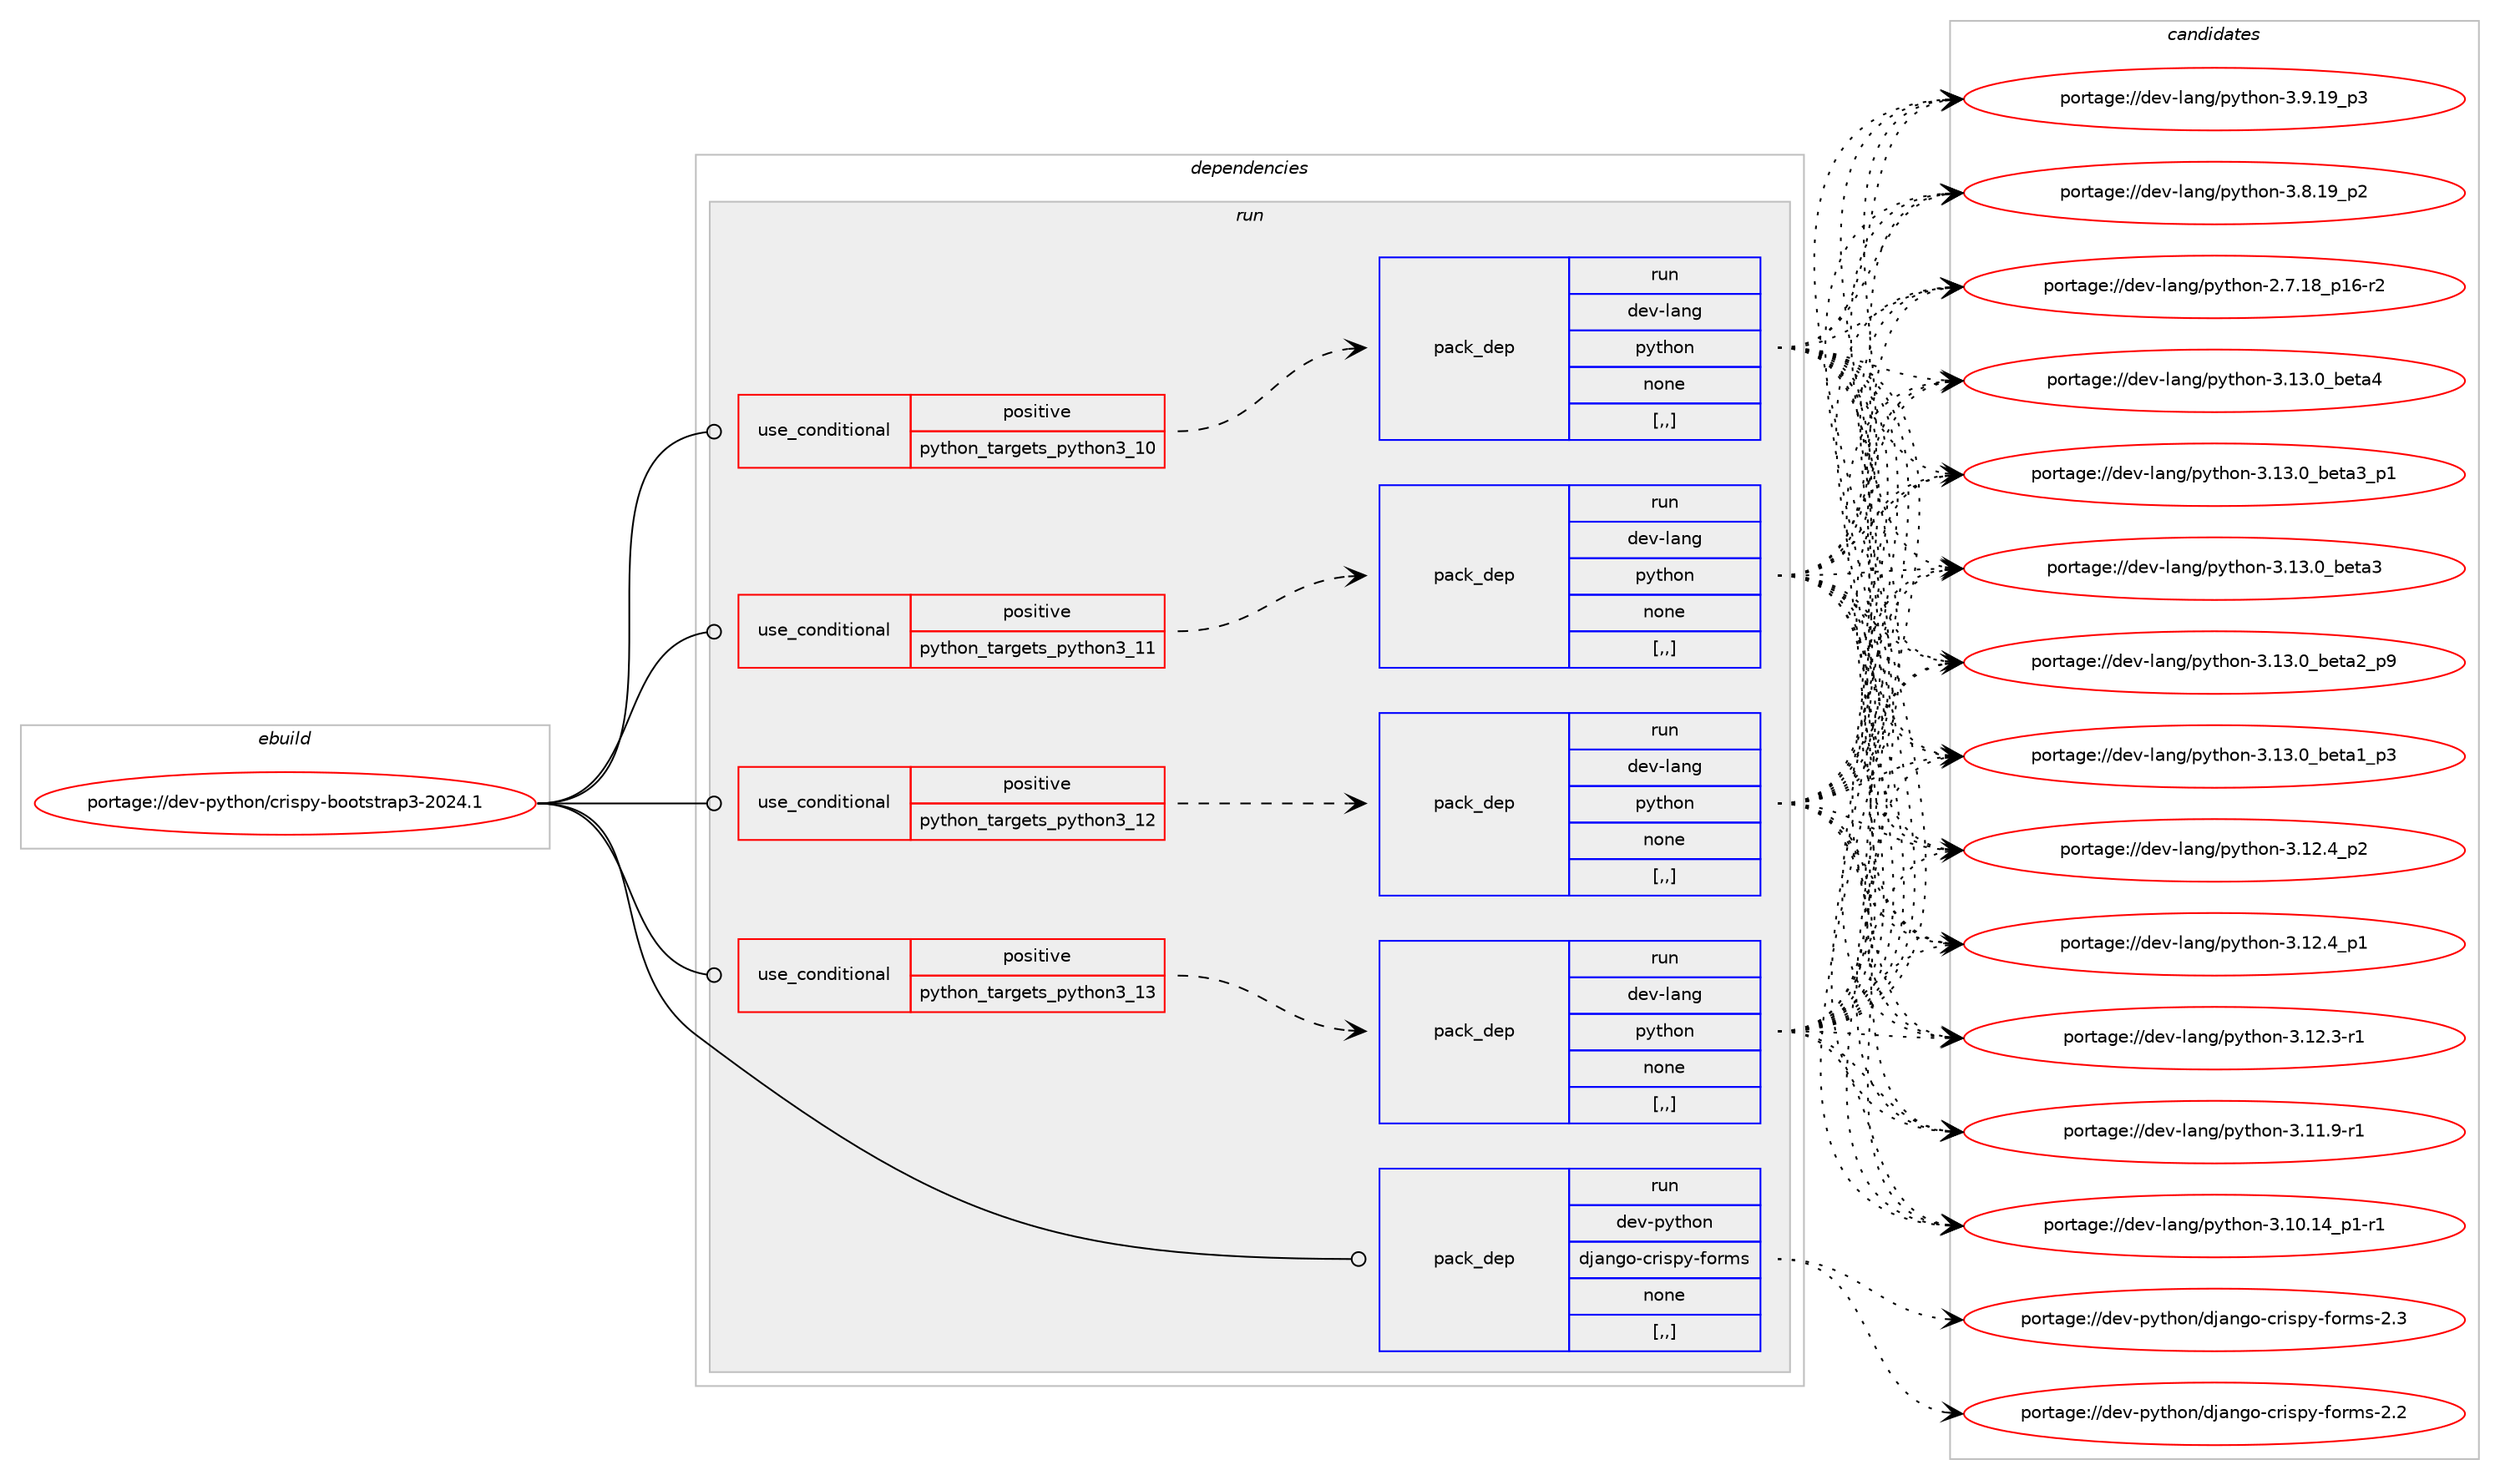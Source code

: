 digraph prolog {

# *************
# Graph options
# *************

newrank=true;
concentrate=true;
compound=true;
graph [rankdir=LR,fontname=Helvetica,fontsize=10,ranksep=1.5];#, ranksep=2.5, nodesep=0.2];
edge  [arrowhead=vee];
node  [fontname=Helvetica,fontsize=10];

# **********
# The ebuild
# **********

subgraph cluster_leftcol {
color=gray;
label=<<i>ebuild</i>>;
id [label="portage://dev-python/crispy-bootstrap3-2024.1", color=red, width=4, href="../dev-python/crispy-bootstrap3-2024.1.svg"];
}

# ****************
# The dependencies
# ****************

subgraph cluster_midcol {
color=gray;
label=<<i>dependencies</i>>;
subgraph cluster_compile {
fillcolor="#eeeeee";
style=filled;
label=<<i>compile</i>>;
}
subgraph cluster_compileandrun {
fillcolor="#eeeeee";
style=filled;
label=<<i>compile and run</i>>;
}
subgraph cluster_run {
fillcolor="#eeeeee";
style=filled;
label=<<i>run</i>>;
subgraph cond32241 {
dependency145056 [label=<<TABLE BORDER="0" CELLBORDER="1" CELLSPACING="0" CELLPADDING="4"><TR><TD ROWSPAN="3" CELLPADDING="10">use_conditional</TD></TR><TR><TD>positive</TD></TR><TR><TD>python_targets_python3_10</TD></TR></TABLE>>, shape=none, color=red];
subgraph pack111565 {
dependency145057 [label=<<TABLE BORDER="0" CELLBORDER="1" CELLSPACING="0" CELLPADDING="4" WIDTH="220"><TR><TD ROWSPAN="6" CELLPADDING="30">pack_dep</TD></TR><TR><TD WIDTH="110">run</TD></TR><TR><TD>dev-lang</TD></TR><TR><TD>python</TD></TR><TR><TD>none</TD></TR><TR><TD>[,,]</TD></TR></TABLE>>, shape=none, color=blue];
}
dependency145056:e -> dependency145057:w [weight=20,style="dashed",arrowhead="vee"];
}
id:e -> dependency145056:w [weight=20,style="solid",arrowhead="odot"];
subgraph cond32242 {
dependency145058 [label=<<TABLE BORDER="0" CELLBORDER="1" CELLSPACING="0" CELLPADDING="4"><TR><TD ROWSPAN="3" CELLPADDING="10">use_conditional</TD></TR><TR><TD>positive</TD></TR><TR><TD>python_targets_python3_11</TD></TR></TABLE>>, shape=none, color=red];
subgraph pack111566 {
dependency145059 [label=<<TABLE BORDER="0" CELLBORDER="1" CELLSPACING="0" CELLPADDING="4" WIDTH="220"><TR><TD ROWSPAN="6" CELLPADDING="30">pack_dep</TD></TR><TR><TD WIDTH="110">run</TD></TR><TR><TD>dev-lang</TD></TR><TR><TD>python</TD></TR><TR><TD>none</TD></TR><TR><TD>[,,]</TD></TR></TABLE>>, shape=none, color=blue];
}
dependency145058:e -> dependency145059:w [weight=20,style="dashed",arrowhead="vee"];
}
id:e -> dependency145058:w [weight=20,style="solid",arrowhead="odot"];
subgraph cond32243 {
dependency145060 [label=<<TABLE BORDER="0" CELLBORDER="1" CELLSPACING="0" CELLPADDING="4"><TR><TD ROWSPAN="3" CELLPADDING="10">use_conditional</TD></TR><TR><TD>positive</TD></TR><TR><TD>python_targets_python3_12</TD></TR></TABLE>>, shape=none, color=red];
subgraph pack111567 {
dependency145061 [label=<<TABLE BORDER="0" CELLBORDER="1" CELLSPACING="0" CELLPADDING="4" WIDTH="220"><TR><TD ROWSPAN="6" CELLPADDING="30">pack_dep</TD></TR><TR><TD WIDTH="110">run</TD></TR><TR><TD>dev-lang</TD></TR><TR><TD>python</TD></TR><TR><TD>none</TD></TR><TR><TD>[,,]</TD></TR></TABLE>>, shape=none, color=blue];
}
dependency145060:e -> dependency145061:w [weight=20,style="dashed",arrowhead="vee"];
}
id:e -> dependency145060:w [weight=20,style="solid",arrowhead="odot"];
subgraph cond32244 {
dependency145062 [label=<<TABLE BORDER="0" CELLBORDER="1" CELLSPACING="0" CELLPADDING="4"><TR><TD ROWSPAN="3" CELLPADDING="10">use_conditional</TD></TR><TR><TD>positive</TD></TR><TR><TD>python_targets_python3_13</TD></TR></TABLE>>, shape=none, color=red];
subgraph pack111568 {
dependency145063 [label=<<TABLE BORDER="0" CELLBORDER="1" CELLSPACING="0" CELLPADDING="4" WIDTH="220"><TR><TD ROWSPAN="6" CELLPADDING="30">pack_dep</TD></TR><TR><TD WIDTH="110">run</TD></TR><TR><TD>dev-lang</TD></TR><TR><TD>python</TD></TR><TR><TD>none</TD></TR><TR><TD>[,,]</TD></TR></TABLE>>, shape=none, color=blue];
}
dependency145062:e -> dependency145063:w [weight=20,style="dashed",arrowhead="vee"];
}
id:e -> dependency145062:w [weight=20,style="solid",arrowhead="odot"];
subgraph pack111569 {
dependency145064 [label=<<TABLE BORDER="0" CELLBORDER="1" CELLSPACING="0" CELLPADDING="4" WIDTH="220"><TR><TD ROWSPAN="6" CELLPADDING="30">pack_dep</TD></TR><TR><TD WIDTH="110">run</TD></TR><TR><TD>dev-python</TD></TR><TR><TD>django-crispy-forms</TD></TR><TR><TD>none</TD></TR><TR><TD>[,,]</TD></TR></TABLE>>, shape=none, color=blue];
}
id:e -> dependency145064:w [weight=20,style="solid",arrowhead="odot"];
}
}

# **************
# The candidates
# **************

subgraph cluster_choices {
rank=same;
color=gray;
label=<<i>candidates</i>>;

subgraph choice111565 {
color=black;
nodesep=1;
choice1001011184510897110103471121211161041111104551464951464895981011169752 [label="portage://dev-lang/python-3.13.0_beta4", color=red, width=4,href="../dev-lang/python-3.13.0_beta4.svg"];
choice10010111845108971101034711212111610411111045514649514648959810111697519511249 [label="portage://dev-lang/python-3.13.0_beta3_p1", color=red, width=4,href="../dev-lang/python-3.13.0_beta3_p1.svg"];
choice1001011184510897110103471121211161041111104551464951464895981011169751 [label="portage://dev-lang/python-3.13.0_beta3", color=red, width=4,href="../dev-lang/python-3.13.0_beta3.svg"];
choice10010111845108971101034711212111610411111045514649514648959810111697509511257 [label="portage://dev-lang/python-3.13.0_beta2_p9", color=red, width=4,href="../dev-lang/python-3.13.0_beta2_p9.svg"];
choice10010111845108971101034711212111610411111045514649514648959810111697499511251 [label="portage://dev-lang/python-3.13.0_beta1_p3", color=red, width=4,href="../dev-lang/python-3.13.0_beta1_p3.svg"];
choice100101118451089711010347112121116104111110455146495046529511250 [label="portage://dev-lang/python-3.12.4_p2", color=red, width=4,href="../dev-lang/python-3.12.4_p2.svg"];
choice100101118451089711010347112121116104111110455146495046529511249 [label="portage://dev-lang/python-3.12.4_p1", color=red, width=4,href="../dev-lang/python-3.12.4_p1.svg"];
choice100101118451089711010347112121116104111110455146495046514511449 [label="portage://dev-lang/python-3.12.3-r1", color=red, width=4,href="../dev-lang/python-3.12.3-r1.svg"];
choice100101118451089711010347112121116104111110455146494946574511449 [label="portage://dev-lang/python-3.11.9-r1", color=red, width=4,href="../dev-lang/python-3.11.9-r1.svg"];
choice100101118451089711010347112121116104111110455146494846495295112494511449 [label="portage://dev-lang/python-3.10.14_p1-r1", color=red, width=4,href="../dev-lang/python-3.10.14_p1-r1.svg"];
choice100101118451089711010347112121116104111110455146574649579511251 [label="portage://dev-lang/python-3.9.19_p3", color=red, width=4,href="../dev-lang/python-3.9.19_p3.svg"];
choice100101118451089711010347112121116104111110455146564649579511250 [label="portage://dev-lang/python-3.8.19_p2", color=red, width=4,href="../dev-lang/python-3.8.19_p2.svg"];
choice100101118451089711010347112121116104111110455046554649569511249544511450 [label="portage://dev-lang/python-2.7.18_p16-r2", color=red, width=4,href="../dev-lang/python-2.7.18_p16-r2.svg"];
dependency145057:e -> choice1001011184510897110103471121211161041111104551464951464895981011169752:w [style=dotted,weight="100"];
dependency145057:e -> choice10010111845108971101034711212111610411111045514649514648959810111697519511249:w [style=dotted,weight="100"];
dependency145057:e -> choice1001011184510897110103471121211161041111104551464951464895981011169751:w [style=dotted,weight="100"];
dependency145057:e -> choice10010111845108971101034711212111610411111045514649514648959810111697509511257:w [style=dotted,weight="100"];
dependency145057:e -> choice10010111845108971101034711212111610411111045514649514648959810111697499511251:w [style=dotted,weight="100"];
dependency145057:e -> choice100101118451089711010347112121116104111110455146495046529511250:w [style=dotted,weight="100"];
dependency145057:e -> choice100101118451089711010347112121116104111110455146495046529511249:w [style=dotted,weight="100"];
dependency145057:e -> choice100101118451089711010347112121116104111110455146495046514511449:w [style=dotted,weight="100"];
dependency145057:e -> choice100101118451089711010347112121116104111110455146494946574511449:w [style=dotted,weight="100"];
dependency145057:e -> choice100101118451089711010347112121116104111110455146494846495295112494511449:w [style=dotted,weight="100"];
dependency145057:e -> choice100101118451089711010347112121116104111110455146574649579511251:w [style=dotted,weight="100"];
dependency145057:e -> choice100101118451089711010347112121116104111110455146564649579511250:w [style=dotted,weight="100"];
dependency145057:e -> choice100101118451089711010347112121116104111110455046554649569511249544511450:w [style=dotted,weight="100"];
}
subgraph choice111566 {
color=black;
nodesep=1;
choice1001011184510897110103471121211161041111104551464951464895981011169752 [label="portage://dev-lang/python-3.13.0_beta4", color=red, width=4,href="../dev-lang/python-3.13.0_beta4.svg"];
choice10010111845108971101034711212111610411111045514649514648959810111697519511249 [label="portage://dev-lang/python-3.13.0_beta3_p1", color=red, width=4,href="../dev-lang/python-3.13.0_beta3_p1.svg"];
choice1001011184510897110103471121211161041111104551464951464895981011169751 [label="portage://dev-lang/python-3.13.0_beta3", color=red, width=4,href="../dev-lang/python-3.13.0_beta3.svg"];
choice10010111845108971101034711212111610411111045514649514648959810111697509511257 [label="portage://dev-lang/python-3.13.0_beta2_p9", color=red, width=4,href="../dev-lang/python-3.13.0_beta2_p9.svg"];
choice10010111845108971101034711212111610411111045514649514648959810111697499511251 [label="portage://dev-lang/python-3.13.0_beta1_p3", color=red, width=4,href="../dev-lang/python-3.13.0_beta1_p3.svg"];
choice100101118451089711010347112121116104111110455146495046529511250 [label="portage://dev-lang/python-3.12.4_p2", color=red, width=4,href="../dev-lang/python-3.12.4_p2.svg"];
choice100101118451089711010347112121116104111110455146495046529511249 [label="portage://dev-lang/python-3.12.4_p1", color=red, width=4,href="../dev-lang/python-3.12.4_p1.svg"];
choice100101118451089711010347112121116104111110455146495046514511449 [label="portage://dev-lang/python-3.12.3-r1", color=red, width=4,href="../dev-lang/python-3.12.3-r1.svg"];
choice100101118451089711010347112121116104111110455146494946574511449 [label="portage://dev-lang/python-3.11.9-r1", color=red, width=4,href="../dev-lang/python-3.11.9-r1.svg"];
choice100101118451089711010347112121116104111110455146494846495295112494511449 [label="portage://dev-lang/python-3.10.14_p1-r1", color=red, width=4,href="../dev-lang/python-3.10.14_p1-r1.svg"];
choice100101118451089711010347112121116104111110455146574649579511251 [label="portage://dev-lang/python-3.9.19_p3", color=red, width=4,href="../dev-lang/python-3.9.19_p3.svg"];
choice100101118451089711010347112121116104111110455146564649579511250 [label="portage://dev-lang/python-3.8.19_p2", color=red, width=4,href="../dev-lang/python-3.8.19_p2.svg"];
choice100101118451089711010347112121116104111110455046554649569511249544511450 [label="portage://dev-lang/python-2.7.18_p16-r2", color=red, width=4,href="../dev-lang/python-2.7.18_p16-r2.svg"];
dependency145059:e -> choice1001011184510897110103471121211161041111104551464951464895981011169752:w [style=dotted,weight="100"];
dependency145059:e -> choice10010111845108971101034711212111610411111045514649514648959810111697519511249:w [style=dotted,weight="100"];
dependency145059:e -> choice1001011184510897110103471121211161041111104551464951464895981011169751:w [style=dotted,weight="100"];
dependency145059:e -> choice10010111845108971101034711212111610411111045514649514648959810111697509511257:w [style=dotted,weight="100"];
dependency145059:e -> choice10010111845108971101034711212111610411111045514649514648959810111697499511251:w [style=dotted,weight="100"];
dependency145059:e -> choice100101118451089711010347112121116104111110455146495046529511250:w [style=dotted,weight="100"];
dependency145059:e -> choice100101118451089711010347112121116104111110455146495046529511249:w [style=dotted,weight="100"];
dependency145059:e -> choice100101118451089711010347112121116104111110455146495046514511449:w [style=dotted,weight="100"];
dependency145059:e -> choice100101118451089711010347112121116104111110455146494946574511449:w [style=dotted,weight="100"];
dependency145059:e -> choice100101118451089711010347112121116104111110455146494846495295112494511449:w [style=dotted,weight="100"];
dependency145059:e -> choice100101118451089711010347112121116104111110455146574649579511251:w [style=dotted,weight="100"];
dependency145059:e -> choice100101118451089711010347112121116104111110455146564649579511250:w [style=dotted,weight="100"];
dependency145059:e -> choice100101118451089711010347112121116104111110455046554649569511249544511450:w [style=dotted,weight="100"];
}
subgraph choice111567 {
color=black;
nodesep=1;
choice1001011184510897110103471121211161041111104551464951464895981011169752 [label="portage://dev-lang/python-3.13.0_beta4", color=red, width=4,href="../dev-lang/python-3.13.0_beta4.svg"];
choice10010111845108971101034711212111610411111045514649514648959810111697519511249 [label="portage://dev-lang/python-3.13.0_beta3_p1", color=red, width=4,href="../dev-lang/python-3.13.0_beta3_p1.svg"];
choice1001011184510897110103471121211161041111104551464951464895981011169751 [label="portage://dev-lang/python-3.13.0_beta3", color=red, width=4,href="../dev-lang/python-3.13.0_beta3.svg"];
choice10010111845108971101034711212111610411111045514649514648959810111697509511257 [label="portage://dev-lang/python-3.13.0_beta2_p9", color=red, width=4,href="../dev-lang/python-3.13.0_beta2_p9.svg"];
choice10010111845108971101034711212111610411111045514649514648959810111697499511251 [label="portage://dev-lang/python-3.13.0_beta1_p3", color=red, width=4,href="../dev-lang/python-3.13.0_beta1_p3.svg"];
choice100101118451089711010347112121116104111110455146495046529511250 [label="portage://dev-lang/python-3.12.4_p2", color=red, width=4,href="../dev-lang/python-3.12.4_p2.svg"];
choice100101118451089711010347112121116104111110455146495046529511249 [label="portage://dev-lang/python-3.12.4_p1", color=red, width=4,href="../dev-lang/python-3.12.4_p1.svg"];
choice100101118451089711010347112121116104111110455146495046514511449 [label="portage://dev-lang/python-3.12.3-r1", color=red, width=4,href="../dev-lang/python-3.12.3-r1.svg"];
choice100101118451089711010347112121116104111110455146494946574511449 [label="portage://dev-lang/python-3.11.9-r1", color=red, width=4,href="../dev-lang/python-3.11.9-r1.svg"];
choice100101118451089711010347112121116104111110455146494846495295112494511449 [label="portage://dev-lang/python-3.10.14_p1-r1", color=red, width=4,href="../dev-lang/python-3.10.14_p1-r1.svg"];
choice100101118451089711010347112121116104111110455146574649579511251 [label="portage://dev-lang/python-3.9.19_p3", color=red, width=4,href="../dev-lang/python-3.9.19_p3.svg"];
choice100101118451089711010347112121116104111110455146564649579511250 [label="portage://dev-lang/python-3.8.19_p2", color=red, width=4,href="../dev-lang/python-3.8.19_p2.svg"];
choice100101118451089711010347112121116104111110455046554649569511249544511450 [label="portage://dev-lang/python-2.7.18_p16-r2", color=red, width=4,href="../dev-lang/python-2.7.18_p16-r2.svg"];
dependency145061:e -> choice1001011184510897110103471121211161041111104551464951464895981011169752:w [style=dotted,weight="100"];
dependency145061:e -> choice10010111845108971101034711212111610411111045514649514648959810111697519511249:w [style=dotted,weight="100"];
dependency145061:e -> choice1001011184510897110103471121211161041111104551464951464895981011169751:w [style=dotted,weight="100"];
dependency145061:e -> choice10010111845108971101034711212111610411111045514649514648959810111697509511257:w [style=dotted,weight="100"];
dependency145061:e -> choice10010111845108971101034711212111610411111045514649514648959810111697499511251:w [style=dotted,weight="100"];
dependency145061:e -> choice100101118451089711010347112121116104111110455146495046529511250:w [style=dotted,weight="100"];
dependency145061:e -> choice100101118451089711010347112121116104111110455146495046529511249:w [style=dotted,weight="100"];
dependency145061:e -> choice100101118451089711010347112121116104111110455146495046514511449:w [style=dotted,weight="100"];
dependency145061:e -> choice100101118451089711010347112121116104111110455146494946574511449:w [style=dotted,weight="100"];
dependency145061:e -> choice100101118451089711010347112121116104111110455146494846495295112494511449:w [style=dotted,weight="100"];
dependency145061:e -> choice100101118451089711010347112121116104111110455146574649579511251:w [style=dotted,weight="100"];
dependency145061:e -> choice100101118451089711010347112121116104111110455146564649579511250:w [style=dotted,weight="100"];
dependency145061:e -> choice100101118451089711010347112121116104111110455046554649569511249544511450:w [style=dotted,weight="100"];
}
subgraph choice111568 {
color=black;
nodesep=1;
choice1001011184510897110103471121211161041111104551464951464895981011169752 [label="portage://dev-lang/python-3.13.0_beta4", color=red, width=4,href="../dev-lang/python-3.13.0_beta4.svg"];
choice10010111845108971101034711212111610411111045514649514648959810111697519511249 [label="portage://dev-lang/python-3.13.0_beta3_p1", color=red, width=4,href="../dev-lang/python-3.13.0_beta3_p1.svg"];
choice1001011184510897110103471121211161041111104551464951464895981011169751 [label="portage://dev-lang/python-3.13.0_beta3", color=red, width=4,href="../dev-lang/python-3.13.0_beta3.svg"];
choice10010111845108971101034711212111610411111045514649514648959810111697509511257 [label="portage://dev-lang/python-3.13.0_beta2_p9", color=red, width=4,href="../dev-lang/python-3.13.0_beta2_p9.svg"];
choice10010111845108971101034711212111610411111045514649514648959810111697499511251 [label="portage://dev-lang/python-3.13.0_beta1_p3", color=red, width=4,href="../dev-lang/python-3.13.0_beta1_p3.svg"];
choice100101118451089711010347112121116104111110455146495046529511250 [label="portage://dev-lang/python-3.12.4_p2", color=red, width=4,href="../dev-lang/python-3.12.4_p2.svg"];
choice100101118451089711010347112121116104111110455146495046529511249 [label="portage://dev-lang/python-3.12.4_p1", color=red, width=4,href="../dev-lang/python-3.12.4_p1.svg"];
choice100101118451089711010347112121116104111110455146495046514511449 [label="portage://dev-lang/python-3.12.3-r1", color=red, width=4,href="../dev-lang/python-3.12.3-r1.svg"];
choice100101118451089711010347112121116104111110455146494946574511449 [label="portage://dev-lang/python-3.11.9-r1", color=red, width=4,href="../dev-lang/python-3.11.9-r1.svg"];
choice100101118451089711010347112121116104111110455146494846495295112494511449 [label="portage://dev-lang/python-3.10.14_p1-r1", color=red, width=4,href="../dev-lang/python-3.10.14_p1-r1.svg"];
choice100101118451089711010347112121116104111110455146574649579511251 [label="portage://dev-lang/python-3.9.19_p3", color=red, width=4,href="../dev-lang/python-3.9.19_p3.svg"];
choice100101118451089711010347112121116104111110455146564649579511250 [label="portage://dev-lang/python-3.8.19_p2", color=red, width=4,href="../dev-lang/python-3.8.19_p2.svg"];
choice100101118451089711010347112121116104111110455046554649569511249544511450 [label="portage://dev-lang/python-2.7.18_p16-r2", color=red, width=4,href="../dev-lang/python-2.7.18_p16-r2.svg"];
dependency145063:e -> choice1001011184510897110103471121211161041111104551464951464895981011169752:w [style=dotted,weight="100"];
dependency145063:e -> choice10010111845108971101034711212111610411111045514649514648959810111697519511249:w [style=dotted,weight="100"];
dependency145063:e -> choice1001011184510897110103471121211161041111104551464951464895981011169751:w [style=dotted,weight="100"];
dependency145063:e -> choice10010111845108971101034711212111610411111045514649514648959810111697509511257:w [style=dotted,weight="100"];
dependency145063:e -> choice10010111845108971101034711212111610411111045514649514648959810111697499511251:w [style=dotted,weight="100"];
dependency145063:e -> choice100101118451089711010347112121116104111110455146495046529511250:w [style=dotted,weight="100"];
dependency145063:e -> choice100101118451089711010347112121116104111110455146495046529511249:w [style=dotted,weight="100"];
dependency145063:e -> choice100101118451089711010347112121116104111110455146495046514511449:w [style=dotted,weight="100"];
dependency145063:e -> choice100101118451089711010347112121116104111110455146494946574511449:w [style=dotted,weight="100"];
dependency145063:e -> choice100101118451089711010347112121116104111110455146494846495295112494511449:w [style=dotted,weight="100"];
dependency145063:e -> choice100101118451089711010347112121116104111110455146574649579511251:w [style=dotted,weight="100"];
dependency145063:e -> choice100101118451089711010347112121116104111110455146564649579511250:w [style=dotted,weight="100"];
dependency145063:e -> choice100101118451089711010347112121116104111110455046554649569511249544511450:w [style=dotted,weight="100"];
}
subgraph choice111569 {
color=black;
nodesep=1;
choice10010111845112121116104111110471001069711010311145991141051151121214510211111410911545504651 [label="portage://dev-python/django-crispy-forms-2.3", color=red, width=4,href="../dev-python/django-crispy-forms-2.3.svg"];
choice10010111845112121116104111110471001069711010311145991141051151121214510211111410911545504650 [label="portage://dev-python/django-crispy-forms-2.2", color=red, width=4,href="../dev-python/django-crispy-forms-2.2.svg"];
dependency145064:e -> choice10010111845112121116104111110471001069711010311145991141051151121214510211111410911545504651:w [style=dotted,weight="100"];
dependency145064:e -> choice10010111845112121116104111110471001069711010311145991141051151121214510211111410911545504650:w [style=dotted,weight="100"];
}
}

}
